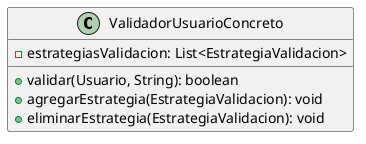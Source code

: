@startuml
'https://plantuml.com/class-diagram

class ValidadorUsuarioConcreto {
  - estrategiasValidacion: List<EstrategiaValidacion>
  + validar(Usuario, String): boolean
  + agregarEstrategia(EstrategiaValidacion): void
  + eliminarEstrategia(EstrategiaValidacion): void
}

@enduml